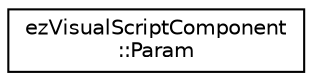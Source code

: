 digraph "Graphical Class Hierarchy"
{
 // LATEX_PDF_SIZE
  edge [fontname="Helvetica",fontsize="10",labelfontname="Helvetica",labelfontsize="10"];
  node [fontname="Helvetica",fontsize="10",shape=record];
  rankdir="LR";
  Node0 [label="ezVisualScriptComponent\l::Param",height=0.2,width=0.4,color="black", fillcolor="white", style="filled",URL="$dc/dae/structez_visual_script_component_1_1_param.htm",tooltip=" "];
}
